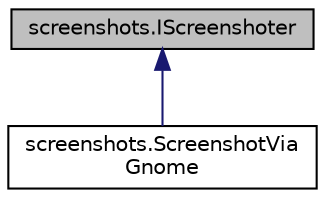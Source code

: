 digraph "screenshots.IScreenshoter"
{
  edge [fontname="Helvetica",fontsize="10",labelfontname="Helvetica",labelfontsize="10"];
  node [fontname="Helvetica",fontsize="10",shape=record];
  Node0 [label="screenshots.IScreenshoter",height=0.2,width=0.4,color="black", fillcolor="grey75", style="filled", fontcolor="black"];
  Node0 -> Node1 [dir="back",color="midnightblue",fontsize="10",style="solid"];
  Node1 [label="screenshots.ScreenshotVia\lGnome",height=0.2,width=0.4,color="black", fillcolor="white", style="filled",URL="$classscreenshots_1_1_screenshot_via_gnome.html"];
}
